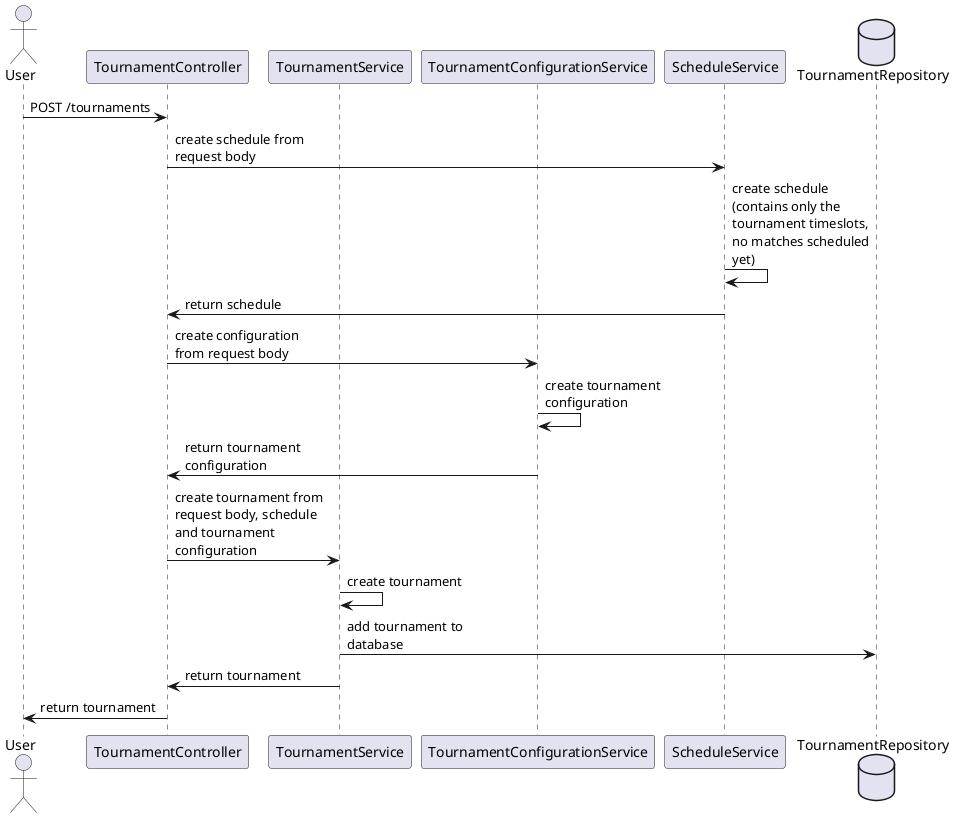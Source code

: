 @startuml
skinparam maxMessageSize 150
actor User
participant TournamentController
participant TournamentService
participant TournamentConfigurationService
participant ScheduleService
database TournamentRepository

User -> TournamentController: POST /tournaments
TournamentController -> ScheduleService: create schedule from request body
ScheduleService -> ScheduleService: create schedule (contains only the tournament timeslots, no matches scheduled yet)
ScheduleService -> TournamentController: return schedule
TournamentController -> TournamentConfigurationService: create configuration from request body
TournamentConfigurationService -> TournamentConfigurationService: create tournament configuration
TournamentConfigurationService -> TournamentController: return tournament configuration
TournamentController -> TournamentService: create tournament from request body, schedule and tournament configuration
TournamentService -> TournamentService: create tournament
TournamentService -> TournamentRepository: add tournament to database
TournamentService -> TournamentController: return tournament
TournamentController -> User: return tournament
@endeuml